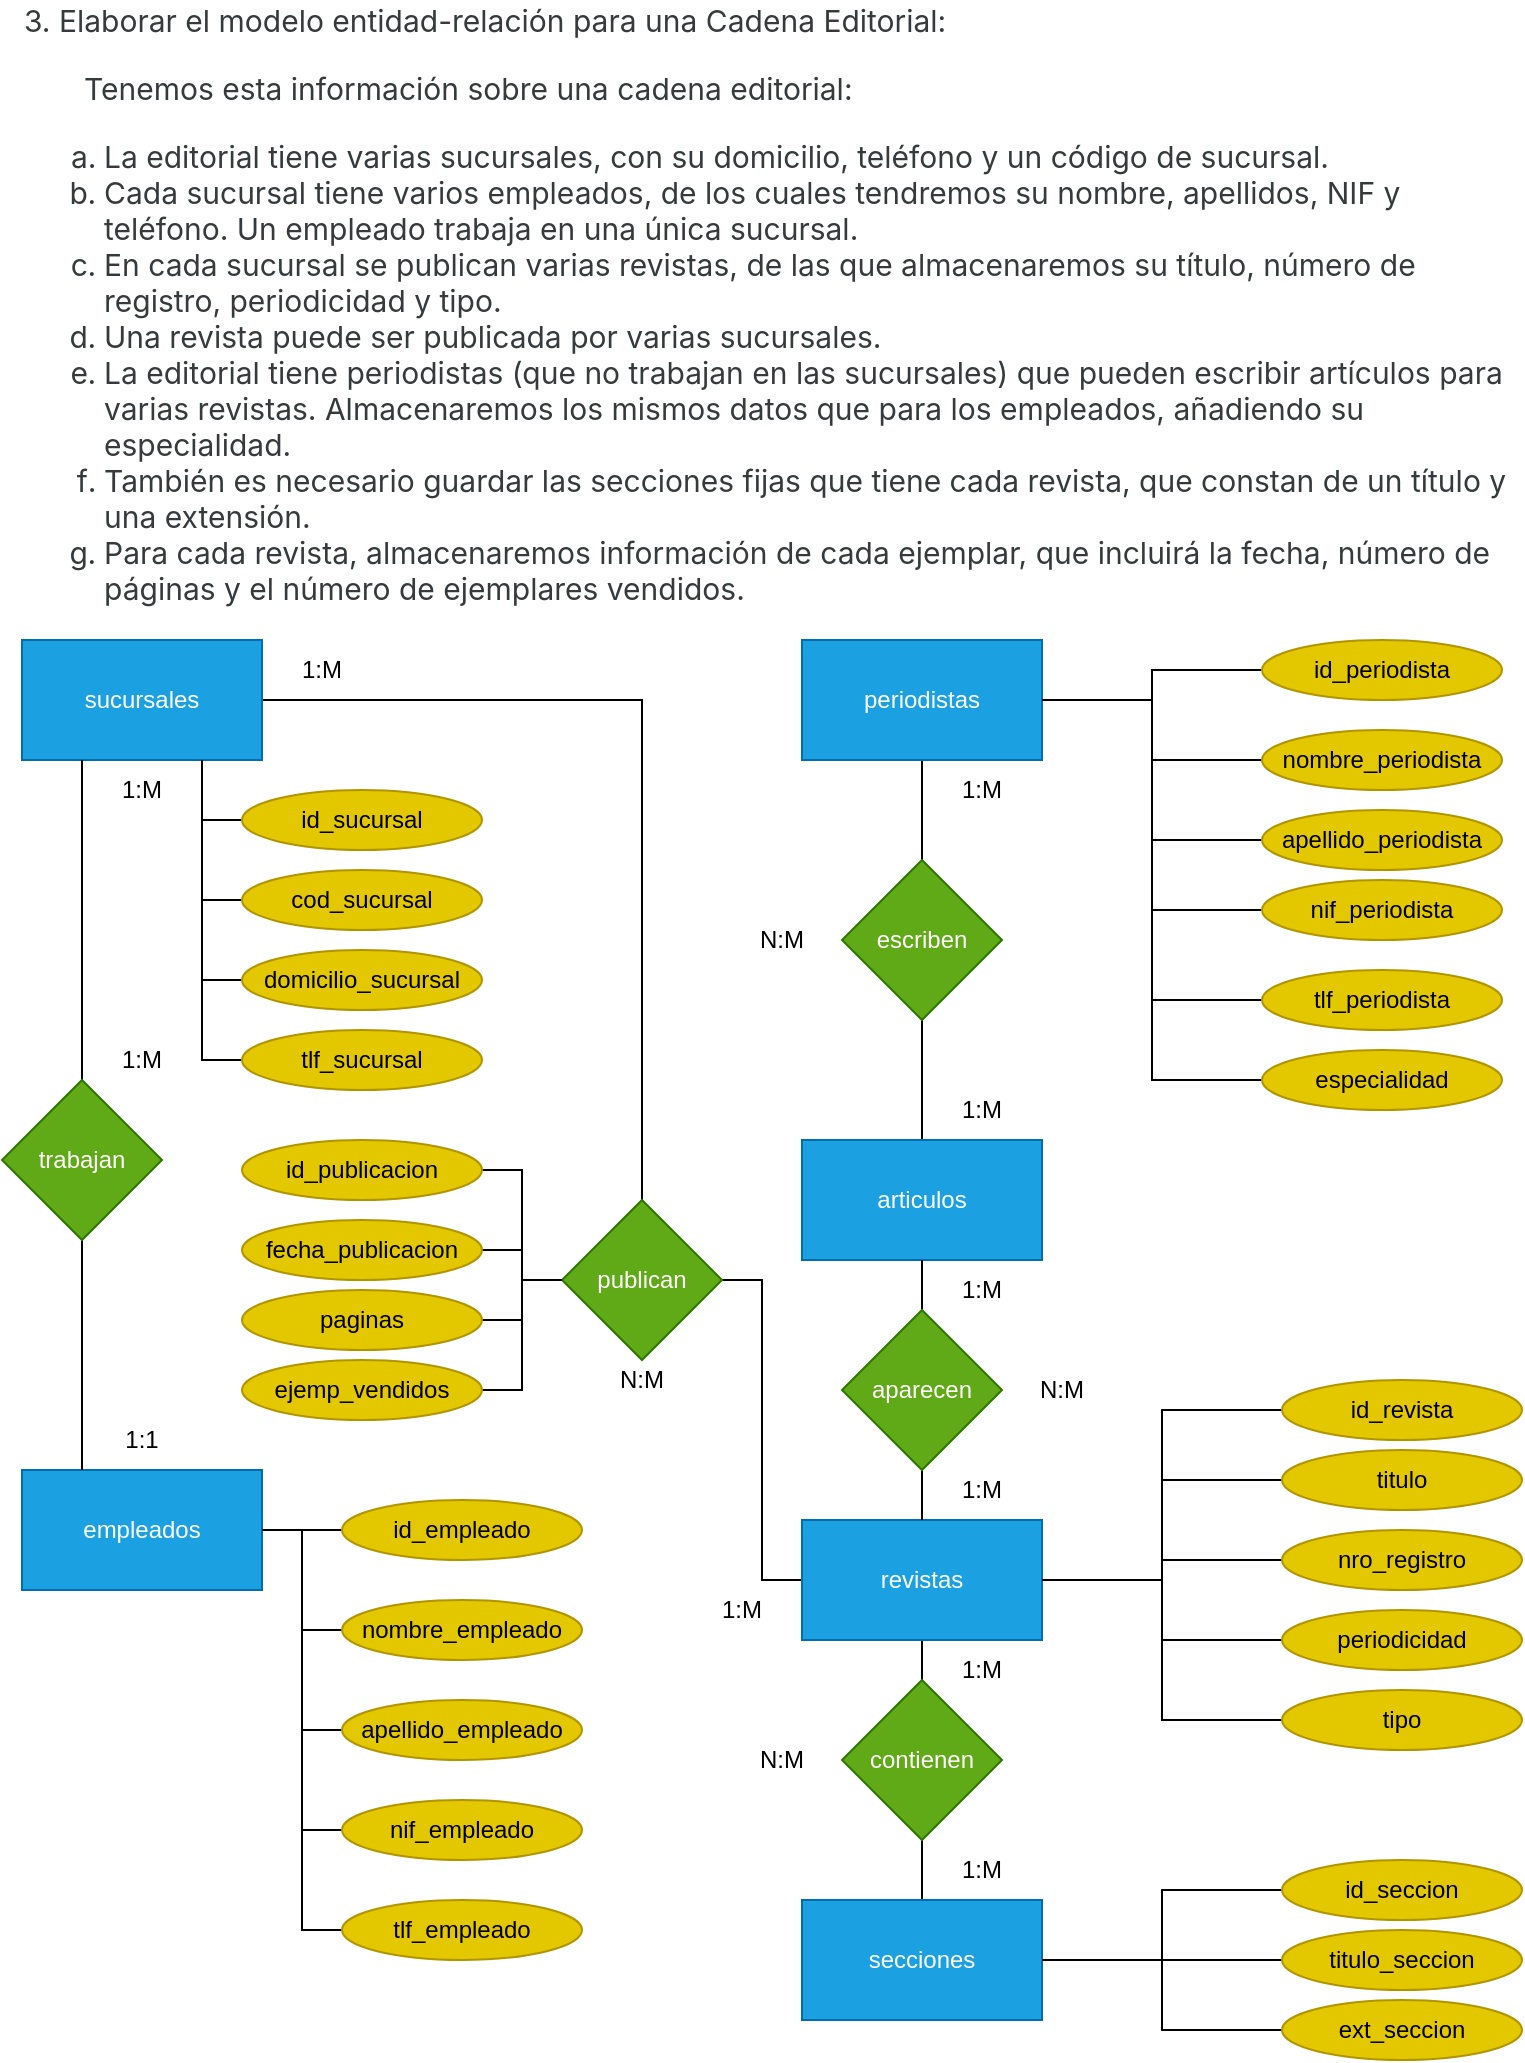 <mxfile version="19.0.3" type="device"><diagram id="Tb_K03baV1KacLM0HXMZ" name="Página-1"><mxGraphModel dx="1422" dy="905" grid="1" gridSize="10" guides="1" tooltips="1" connect="1" arrows="1" fold="1" page="1" pageScale="1" pageWidth="827" pageHeight="1169" background="none" math="0" shadow="0"><root><mxCell id="0"/><mxCell id="1" parent="0"/><mxCell id="o0CeNQRTuvJZnmJhGboI-1" value="&lt;p style=&quot;box-sizing: border-box; margin-top: 0px; margin-bottom: 1rem; color: rgb(55, 58, 60); font-family: -apple-system, BlinkMacSystemFont, &amp;quot;Segoe UI&amp;quot;, Roboto, &amp;quot;Helvetica Neue&amp;quot;, Arial, sans-serif, &amp;quot;Apple Color Emoji&amp;quot;, &amp;quot;Segoe UI Emoji&amp;quot;, &amp;quot;Segoe UI Symbol&amp;quot;; font-size: 15px; text-align: left; background-color: rgb(255, 255, 255);&quot;&gt;3.&amp;nbsp;Elaborar el modelo entidad-relación para una Cadena Editorial:&lt;/p&gt;&lt;div style=&quot;box-sizing: border-box; color: rgb(55, 58, 60); font-family: -apple-system, BlinkMacSystemFont, &amp;quot;Segoe UI&amp;quot;, Roboto, &amp;quot;Helvetica Neue&amp;quot;, Arial, sans-serif, &amp;quot;Apple Color Emoji&amp;quot;, &amp;quot;Segoe UI Emoji&amp;quot;, &amp;quot;Segoe UI Symbol&amp;quot;; font-size: 15px; text-align: left; background-color: rgb(255, 255, 255); margin-left: 30px;&quot; class=&quot;editor-indent&quot;&gt;&lt;p style=&quot;box-sizing: border-box; margin-top: 0px; margin-bottom: 1rem;&quot;&gt;Tenemos esta información sobre una cadena editorial:&lt;/p&gt;&lt;/div&gt;&lt;p style=&quot;box-sizing: border-box; margin-top: 0px; margin-bottom: 1rem; color: rgb(55, 58, 60); font-family: -apple-system, BlinkMacSystemFont, &amp;quot;Segoe UI&amp;quot;, Roboto, &amp;quot;Helvetica Neue&amp;quot;, Arial, sans-serif, &amp;quot;Apple Color Emoji&amp;quot;, &amp;quot;Segoe UI Emoji&amp;quot;, &amp;quot;Segoe UI Symbol&amp;quot;; font-size: 15px; text-align: left; background-color: rgb(255, 255, 255);&quot;&gt;&lt;/p&gt;&lt;ol style=&quot;box-sizing: border-box; margin-top: 0px; margin-bottom: 1rem; color: rgb(55, 58, 60); font-family: -apple-system, BlinkMacSystemFont, &amp;quot;Segoe UI&amp;quot;, Roboto, &amp;quot;Helvetica Neue&amp;quot;, Arial, sans-serif, &amp;quot;Apple Color Emoji&amp;quot;, &amp;quot;Segoe UI Emoji&amp;quot;, &amp;quot;Segoe UI Symbol&amp;quot;; font-size: 15px; text-align: left; background-color: rgb(255, 255, 255); list-style-type: lower-alpha;&quot;&gt;&lt;li style=&quot;box-sizing: border-box;&quot;&gt;La editorial tiene varias sucursales, con su domicilio, teléfono y un código de sucursal.&lt;/li&gt;&lt;li style=&quot;box-sizing: border-box;&quot;&gt;Cada sucursal tiene varios empleados, de los cuales tendremos su nombre, apellidos, NIF y teléfono. Un empleado trabaja en una única sucursal.&lt;/li&gt;&lt;li style=&quot;box-sizing: border-box;&quot;&gt;En cada sucursal se publican varias revistas, de las que almacenaremos su título, número de registro, periodicidad y tipo.&lt;/li&gt;&lt;li style=&quot;box-sizing: border-box;&quot;&gt;Una revista puede ser publicada por varias sucursales.&lt;/li&gt;&lt;li style=&quot;box-sizing: border-box;&quot;&gt;La editorial tiene periodistas (que no trabajan en las sucursales) que pueden escribir artículos para varias revistas. Almacenaremos los mismos datos que para los empleados, añadiendo su especialidad.&lt;/li&gt;&lt;li style=&quot;box-sizing: border-box;&quot;&gt;También es necesario guardar las secciones fijas que tiene cada revista, que constan de un título y una extensión.&lt;/li&gt;&lt;li style=&quot;box-sizing: border-box;&quot;&gt;Para cada revista, almacenaremos información de cada ejemplar, que incluirá la fecha, número de páginas y el número de ejemplares vendidos.&lt;/li&gt;&lt;/ol&gt;" style="text;html=1;strokeColor=none;fillColor=none;align=center;verticalAlign=middle;whiteSpace=wrap;rounded=0;" parent="1" vertex="1"><mxGeometry x="40" y="40" width="750" height="320" as="geometry"/></mxCell><mxCell id="NHu5QGEOyZsgcXKkyV4h-36" style="edgeStyle=orthogonalEdgeStyle;rounded=0;orthogonalLoop=1;jettySize=auto;html=1;exitX=1;exitY=0.5;exitDx=0;exitDy=0;entryX=0.5;entryY=0;entryDx=0;entryDy=0;endArrow=none;endFill=0;" edge="1" parent="1" source="o0CeNQRTuvJZnmJhGboI-2" target="o0CeNQRTuvJZnmJhGboI-29"><mxGeometry relative="1" as="geometry"/></mxCell><mxCell id="o0CeNQRTuvJZnmJhGboI-2" value="sucursales" style="rounded=0;whiteSpace=wrap;html=1;fillColor=#1ba1e2;fontColor=#ffffff;strokeColor=#006EAF;" parent="1" vertex="1"><mxGeometry x="40" y="360" width="120" height="60" as="geometry"/></mxCell><mxCell id="o0CeNQRTuvJZnmJhGboI-13" style="edgeStyle=orthogonalEdgeStyle;rounded=0;orthogonalLoop=1;jettySize=auto;html=1;exitX=0;exitY=0.5;exitDx=0;exitDy=0;entryX=0.75;entryY=1;entryDx=0;entryDy=0;endArrow=none;endFill=0;" parent="1" source="o0CeNQRTuvJZnmJhGboI-3" target="o0CeNQRTuvJZnmJhGboI-2" edge="1"><mxGeometry relative="1" as="geometry"/></mxCell><mxCell id="o0CeNQRTuvJZnmJhGboI-3" value="id_sucursal" style="ellipse;whiteSpace=wrap;html=1;fillColor=#e3c800;fontColor=#000000;strokeColor=#B09500;" parent="1" vertex="1"><mxGeometry x="150" y="435" width="120" height="30" as="geometry"/></mxCell><mxCell id="NHu5QGEOyZsgcXKkyV4h-9" style="edgeStyle=orthogonalEdgeStyle;rounded=0;orthogonalLoop=1;jettySize=auto;html=1;exitX=0;exitY=0.5;exitDx=0;exitDy=0;entryX=0.75;entryY=1;entryDx=0;entryDy=0;endArrow=none;endFill=0;" edge="1" parent="1" source="o0CeNQRTuvJZnmJhGboI-4" target="o0CeNQRTuvJZnmJhGboI-2"><mxGeometry relative="1" as="geometry"/></mxCell><mxCell id="o0CeNQRTuvJZnmJhGboI-4" value="cod_sucursal" style="ellipse;whiteSpace=wrap;html=1;fillColor=#e3c800;fontColor=#000000;strokeColor=#B09500;" parent="1" vertex="1"><mxGeometry x="150" y="475" width="120" height="30" as="geometry"/></mxCell><mxCell id="o0CeNQRTuvJZnmJhGboI-15" style="edgeStyle=orthogonalEdgeStyle;rounded=0;orthogonalLoop=1;jettySize=auto;html=1;exitX=0;exitY=0.5;exitDx=0;exitDy=0;entryX=0.75;entryY=1;entryDx=0;entryDy=0;endArrow=none;endFill=0;" parent="1" source="o0CeNQRTuvJZnmJhGboI-5" target="o0CeNQRTuvJZnmJhGboI-2" edge="1"><mxGeometry relative="1" as="geometry"/></mxCell><mxCell id="o0CeNQRTuvJZnmJhGboI-5" value="domicilio_sucursal" style="ellipse;whiteSpace=wrap;html=1;fillColor=#e3c800;fontColor=#000000;strokeColor=#B09500;" parent="1" vertex="1"><mxGeometry x="150" y="515" width="120" height="30" as="geometry"/></mxCell><mxCell id="o0CeNQRTuvJZnmJhGboI-16" style="edgeStyle=orthogonalEdgeStyle;rounded=0;orthogonalLoop=1;jettySize=auto;html=1;exitX=0;exitY=0.5;exitDx=0;exitDy=0;entryX=0.75;entryY=1;entryDx=0;entryDy=0;endArrow=none;endFill=0;" parent="1" source="o0CeNQRTuvJZnmJhGboI-6" target="o0CeNQRTuvJZnmJhGboI-2" edge="1"><mxGeometry relative="1" as="geometry"/></mxCell><mxCell id="o0CeNQRTuvJZnmJhGboI-6" value="tlf_sucursal" style="ellipse;whiteSpace=wrap;html=1;fillColor=#e3c800;fontColor=#000000;strokeColor=#B09500;" parent="1" vertex="1"><mxGeometry x="150" y="555" width="120" height="30" as="geometry"/></mxCell><mxCell id="o0CeNQRTuvJZnmJhGboI-24" style="edgeStyle=orthogonalEdgeStyle;rounded=0;orthogonalLoop=1;jettySize=auto;html=1;exitX=1;exitY=0.5;exitDx=0;exitDy=0;entryX=0;entryY=0.5;entryDx=0;entryDy=0;endArrow=none;endFill=0;" parent="1" source="o0CeNQRTuvJZnmJhGboI-9" target="o0CeNQRTuvJZnmJhGboI-19" edge="1"><mxGeometry relative="1" as="geometry"/></mxCell><mxCell id="o0CeNQRTuvJZnmJhGboI-9" value="empleados" style="rounded=0;whiteSpace=wrap;html=1;fillColor=#1ba1e2;fontColor=#ffffff;strokeColor=#006EAF;" parent="1" vertex="1"><mxGeometry x="40" y="775" width="120" height="60" as="geometry"/></mxCell><mxCell id="o0CeNQRTuvJZnmJhGboI-33" style="edgeStyle=orthogonalEdgeStyle;rounded=0;orthogonalLoop=1;jettySize=auto;html=1;exitX=0.5;exitY=0;exitDx=0;exitDy=0;endArrow=none;endFill=0;entryX=0.25;entryY=1;entryDx=0;entryDy=0;" parent="1" source="o0CeNQRTuvJZnmJhGboI-10" target="o0CeNQRTuvJZnmJhGboI-2" edge="1"><mxGeometry relative="1" as="geometry"/></mxCell><mxCell id="o0CeNQRTuvJZnmJhGboI-34" style="edgeStyle=orthogonalEdgeStyle;rounded=0;orthogonalLoop=1;jettySize=auto;html=1;exitX=0.5;exitY=1;exitDx=0;exitDy=0;endArrow=none;endFill=0;entryX=0.25;entryY=0;entryDx=0;entryDy=0;" parent="1" source="o0CeNQRTuvJZnmJhGboI-10" target="o0CeNQRTuvJZnmJhGboI-9" edge="1"><mxGeometry relative="1" as="geometry"><mxPoint x="70" y="770" as="targetPoint"/></mxGeometry></mxCell><mxCell id="o0CeNQRTuvJZnmJhGboI-10" value="trabajan" style="rhombus;whiteSpace=wrap;html=1;fillColor=#60a917;fontColor=#ffffff;strokeColor=#2D7600;" parent="1" vertex="1"><mxGeometry x="30" y="580" width="80" height="80" as="geometry"/></mxCell><mxCell id="o0CeNQRTuvJZnmJhGboI-19" value="id_empleado" style="ellipse;whiteSpace=wrap;html=1;fillColor=#e3c800;fontColor=#000000;strokeColor=#B09500;" parent="1" vertex="1"><mxGeometry x="200" y="790" width="120" height="30" as="geometry"/></mxCell><mxCell id="o0CeNQRTuvJZnmJhGboI-25" style="edgeStyle=orthogonalEdgeStyle;rounded=0;orthogonalLoop=1;jettySize=auto;html=1;exitX=0;exitY=0.5;exitDx=0;exitDy=0;entryX=1;entryY=0.5;entryDx=0;entryDy=0;endArrow=none;endFill=0;" parent="1" source="o0CeNQRTuvJZnmJhGboI-20" target="o0CeNQRTuvJZnmJhGboI-9" edge="1"><mxGeometry relative="1" as="geometry"/></mxCell><mxCell id="o0CeNQRTuvJZnmJhGboI-20" value="nombre_empleado" style="ellipse;whiteSpace=wrap;html=1;fillColor=#e3c800;fontColor=#000000;strokeColor=#B09500;" parent="1" vertex="1"><mxGeometry x="200" y="840" width="120" height="30" as="geometry"/></mxCell><mxCell id="o0CeNQRTuvJZnmJhGboI-26" style="edgeStyle=orthogonalEdgeStyle;rounded=0;orthogonalLoop=1;jettySize=auto;html=1;exitX=0;exitY=0.5;exitDx=0;exitDy=0;endArrow=none;endFill=0;entryX=1;entryY=0.5;entryDx=0;entryDy=0;" parent="1" source="o0CeNQRTuvJZnmJhGboI-21" target="o0CeNQRTuvJZnmJhGboI-9" edge="1"><mxGeometry relative="1" as="geometry"/></mxCell><mxCell id="o0CeNQRTuvJZnmJhGboI-21" value="apellido_empleado" style="ellipse;whiteSpace=wrap;html=1;fillColor=#e3c800;fontColor=#000000;strokeColor=#B09500;" parent="1" vertex="1"><mxGeometry x="200" y="890" width="120" height="30" as="geometry"/></mxCell><mxCell id="o0CeNQRTuvJZnmJhGboI-27" style="edgeStyle=orthogonalEdgeStyle;rounded=0;orthogonalLoop=1;jettySize=auto;html=1;exitX=0;exitY=0.5;exitDx=0;exitDy=0;entryX=1;entryY=0.5;entryDx=0;entryDy=0;endArrow=none;endFill=0;" parent="1" source="o0CeNQRTuvJZnmJhGboI-22" target="o0CeNQRTuvJZnmJhGboI-9" edge="1"><mxGeometry relative="1" as="geometry"/></mxCell><mxCell id="o0CeNQRTuvJZnmJhGboI-22" value="nif_empleado" style="ellipse;whiteSpace=wrap;html=1;fillColor=#e3c800;fontColor=#000000;strokeColor=#B09500;" parent="1" vertex="1"><mxGeometry x="200" y="940" width="120" height="30" as="geometry"/></mxCell><mxCell id="o0CeNQRTuvJZnmJhGboI-28" style="edgeStyle=orthogonalEdgeStyle;rounded=0;orthogonalLoop=1;jettySize=auto;html=1;exitX=0;exitY=0.5;exitDx=0;exitDy=0;entryX=1;entryY=0.5;entryDx=0;entryDy=0;endArrow=none;endFill=0;" parent="1" source="o0CeNQRTuvJZnmJhGboI-23" target="o0CeNQRTuvJZnmJhGboI-9" edge="1"><mxGeometry relative="1" as="geometry"/></mxCell><mxCell id="o0CeNQRTuvJZnmJhGboI-23" value="tlf_empleado" style="ellipse;whiteSpace=wrap;html=1;fillColor=#e3c800;fontColor=#000000;strokeColor=#B09500;" parent="1" vertex="1"><mxGeometry x="200" y="990" width="120" height="30" as="geometry"/></mxCell><mxCell id="NHu5QGEOyZsgcXKkyV4h-7" style="edgeStyle=orthogonalEdgeStyle;rounded=0;orthogonalLoop=1;jettySize=auto;html=1;exitX=1;exitY=0.5;exitDx=0;exitDy=0;endArrow=none;endFill=0;entryX=0;entryY=0.5;entryDx=0;entryDy=0;" edge="1" parent="1" source="o0CeNQRTuvJZnmJhGboI-29" target="o0CeNQRTuvJZnmJhGboI-30"><mxGeometry relative="1" as="geometry"/></mxCell><mxCell id="o0CeNQRTuvJZnmJhGboI-29" value="publican" style="rhombus;whiteSpace=wrap;html=1;fillColor=#60a917;fontColor=#ffffff;strokeColor=#2D7600;" parent="1" vertex="1"><mxGeometry x="310" y="640" width="80" height="80" as="geometry"/></mxCell><mxCell id="NHu5QGEOyZsgcXKkyV4h-19" style="edgeStyle=orthogonalEdgeStyle;rounded=0;orthogonalLoop=1;jettySize=auto;html=1;exitX=0.5;exitY=1;exitDx=0;exitDy=0;entryX=0.5;entryY=0;entryDx=0;entryDy=0;endArrow=none;endFill=0;" edge="1" parent="1" source="o0CeNQRTuvJZnmJhGboI-30" target="NHu5QGEOyZsgcXKkyV4h-11"><mxGeometry relative="1" as="geometry"/></mxCell><mxCell id="o0CeNQRTuvJZnmJhGboI-30" value="revistas" style="rounded=0;whiteSpace=wrap;html=1;fillColor=#1ba1e2;fontColor=#ffffff;strokeColor=#006EAF;" parent="1" vertex="1"><mxGeometry x="430" y="800" width="120" height="60" as="geometry"/></mxCell><mxCell id="NHu5QGEOyZsgcXKkyV4h-3" style="edgeStyle=orthogonalEdgeStyle;rounded=0;orthogonalLoop=1;jettySize=auto;html=1;exitX=0.5;exitY=1;exitDx=0;exitDy=0;endArrow=none;endFill=0;" edge="1" parent="1" source="o0CeNQRTuvJZnmJhGboI-32" target="o0CeNQRTuvJZnmJhGboI-40"><mxGeometry relative="1" as="geometry"/></mxCell><mxCell id="o0CeNQRTuvJZnmJhGboI-32" value="periodistas" style="rounded=0;whiteSpace=wrap;html=1;fillColor=#1ba1e2;fontColor=#ffffff;strokeColor=#006EAF;" parent="1" vertex="1"><mxGeometry x="430" y="360" width="120" height="60" as="geometry"/></mxCell><mxCell id="o0CeNQRTuvJZnmJhGboI-55" style="edgeStyle=orthogonalEdgeStyle;rounded=0;orthogonalLoop=1;jettySize=auto;html=1;exitX=0;exitY=0.5;exitDx=0;exitDy=0;entryX=1;entryY=0.5;entryDx=0;entryDy=0;endArrow=none;endFill=0;" parent="1" source="o0CeNQRTuvJZnmJhGboI-35" target="o0CeNQRTuvJZnmJhGboI-30" edge="1"><mxGeometry relative="1" as="geometry"/></mxCell><mxCell id="o0CeNQRTuvJZnmJhGboI-35" value="id_revista" style="ellipse;whiteSpace=wrap;html=1;fillColor=#e3c800;fontColor=#000000;strokeColor=#B09500;" parent="1" vertex="1"><mxGeometry x="670" y="730" width="120" height="30" as="geometry"/></mxCell><mxCell id="o0CeNQRTuvJZnmJhGboI-56" style="edgeStyle=orthogonalEdgeStyle;rounded=0;orthogonalLoop=1;jettySize=auto;html=1;exitX=0;exitY=0.5;exitDx=0;exitDy=0;endArrow=none;endFill=0;entryX=1;entryY=0.5;entryDx=0;entryDy=0;" parent="1" source="o0CeNQRTuvJZnmJhGboI-36" target="o0CeNQRTuvJZnmJhGboI-30" edge="1"><mxGeometry relative="1" as="geometry"/></mxCell><mxCell id="o0CeNQRTuvJZnmJhGboI-36" value="titulo" style="ellipse;whiteSpace=wrap;html=1;fillColor=#e3c800;fontColor=#000000;strokeColor=#B09500;" parent="1" vertex="1"><mxGeometry x="670" y="765" width="120" height="30" as="geometry"/></mxCell><mxCell id="o0CeNQRTuvJZnmJhGboI-57" style="edgeStyle=orthogonalEdgeStyle;rounded=0;orthogonalLoop=1;jettySize=auto;html=1;exitX=0;exitY=0.5;exitDx=0;exitDy=0;entryX=1;entryY=0.5;entryDx=0;entryDy=0;endArrow=none;endFill=0;" parent="1" source="o0CeNQRTuvJZnmJhGboI-37" target="o0CeNQRTuvJZnmJhGboI-30" edge="1"><mxGeometry relative="1" as="geometry"/></mxCell><mxCell id="o0CeNQRTuvJZnmJhGboI-37" value="nro_registro" style="ellipse;whiteSpace=wrap;html=1;fillColor=#e3c800;fontColor=#000000;strokeColor=#B09500;" parent="1" vertex="1"><mxGeometry x="670" y="805" width="120" height="30" as="geometry"/></mxCell><mxCell id="o0CeNQRTuvJZnmJhGboI-58" style="edgeStyle=orthogonalEdgeStyle;rounded=0;orthogonalLoop=1;jettySize=auto;html=1;exitX=0;exitY=0.5;exitDx=0;exitDy=0;entryX=1;entryY=0.5;entryDx=0;entryDy=0;endArrow=none;endFill=0;" parent="1" source="o0CeNQRTuvJZnmJhGboI-38" target="o0CeNQRTuvJZnmJhGboI-30" edge="1"><mxGeometry relative="1" as="geometry"/></mxCell><mxCell id="o0CeNQRTuvJZnmJhGboI-38" value="periodicidad" style="ellipse;whiteSpace=wrap;html=1;fillColor=#e3c800;fontColor=#000000;strokeColor=#B09500;" parent="1" vertex="1"><mxGeometry x="670" y="845" width="120" height="30" as="geometry"/></mxCell><mxCell id="o0CeNQRTuvJZnmJhGboI-59" style="edgeStyle=orthogonalEdgeStyle;rounded=0;orthogonalLoop=1;jettySize=auto;html=1;exitX=0;exitY=0.5;exitDx=0;exitDy=0;entryX=1;entryY=0.5;entryDx=0;entryDy=0;endArrow=none;endFill=0;" parent="1" source="o0CeNQRTuvJZnmJhGboI-39" target="o0CeNQRTuvJZnmJhGboI-30" edge="1"><mxGeometry relative="1" as="geometry"/></mxCell><mxCell id="o0CeNQRTuvJZnmJhGboI-39" value="tipo" style="ellipse;whiteSpace=wrap;html=1;fillColor=#e3c800;fontColor=#000000;strokeColor=#B09500;" parent="1" vertex="1"><mxGeometry x="670" y="885" width="120" height="30" as="geometry"/></mxCell><mxCell id="NHu5QGEOyZsgcXKkyV4h-4" style="edgeStyle=orthogonalEdgeStyle;rounded=0;orthogonalLoop=1;jettySize=auto;html=1;exitX=0.5;exitY=1;exitDx=0;exitDy=0;entryX=0.5;entryY=0;entryDx=0;entryDy=0;endArrow=none;endFill=0;" edge="1" parent="1" source="o0CeNQRTuvJZnmJhGboI-40" target="NHu5QGEOyZsgcXKkyV4h-1"><mxGeometry relative="1" as="geometry"/></mxCell><mxCell id="o0CeNQRTuvJZnmJhGboI-40" value="escriben" style="rhombus;whiteSpace=wrap;html=1;fillColor=#60a917;fontColor=#ffffff;strokeColor=#2D7600;" parent="1" vertex="1"><mxGeometry x="450" y="470" width="80" height="80" as="geometry"/></mxCell><mxCell id="o0CeNQRTuvJZnmJhGboI-49" style="edgeStyle=orthogonalEdgeStyle;rounded=0;orthogonalLoop=1;jettySize=auto;html=1;exitX=0;exitY=0.5;exitDx=0;exitDy=0;entryX=1;entryY=0.5;entryDx=0;entryDy=0;endArrow=none;endFill=0;" parent="1" source="o0CeNQRTuvJZnmJhGboI-41" target="o0CeNQRTuvJZnmJhGboI-32" edge="1"><mxGeometry relative="1" as="geometry"/></mxCell><mxCell id="o0CeNQRTuvJZnmJhGboI-41" value="id_periodista" style="ellipse;whiteSpace=wrap;html=1;fillColor=#e3c800;fontColor=#000000;strokeColor=#B09500;" parent="1" vertex="1"><mxGeometry x="660" y="360" width="120" height="30" as="geometry"/></mxCell><mxCell id="o0CeNQRTuvJZnmJhGboI-50" style="edgeStyle=orthogonalEdgeStyle;rounded=0;orthogonalLoop=1;jettySize=auto;html=1;exitX=0;exitY=0.5;exitDx=0;exitDy=0;entryX=1;entryY=0.5;entryDx=0;entryDy=0;endArrow=none;endFill=0;" parent="1" source="o0CeNQRTuvJZnmJhGboI-42" target="o0CeNQRTuvJZnmJhGboI-32" edge="1"><mxGeometry relative="1" as="geometry"/></mxCell><mxCell id="o0CeNQRTuvJZnmJhGboI-42" value="nombre_periodista" style="ellipse;whiteSpace=wrap;html=1;fillColor=#e3c800;fontColor=#000000;strokeColor=#B09500;" parent="1" vertex="1"><mxGeometry x="660" y="405" width="120" height="30" as="geometry"/></mxCell><mxCell id="o0CeNQRTuvJZnmJhGboI-51" style="edgeStyle=orthogonalEdgeStyle;rounded=0;orthogonalLoop=1;jettySize=auto;html=1;exitX=0;exitY=0.5;exitDx=0;exitDy=0;entryX=1;entryY=0.5;entryDx=0;entryDy=0;endArrow=none;endFill=0;" parent="1" source="o0CeNQRTuvJZnmJhGboI-43" target="o0CeNQRTuvJZnmJhGboI-32" edge="1"><mxGeometry relative="1" as="geometry"/></mxCell><mxCell id="o0CeNQRTuvJZnmJhGboI-43" value="apellido_periodista" style="ellipse;whiteSpace=wrap;html=1;fillColor=#e3c800;fontColor=#000000;strokeColor=#B09500;" parent="1" vertex="1"><mxGeometry x="660" y="445" width="120" height="30" as="geometry"/></mxCell><mxCell id="o0CeNQRTuvJZnmJhGboI-52" style="edgeStyle=orthogonalEdgeStyle;rounded=0;orthogonalLoop=1;jettySize=auto;html=1;exitX=0;exitY=0.5;exitDx=0;exitDy=0;entryX=1;entryY=0.5;entryDx=0;entryDy=0;endArrow=none;endFill=0;" parent="1" source="o0CeNQRTuvJZnmJhGboI-44" target="o0CeNQRTuvJZnmJhGboI-32" edge="1"><mxGeometry relative="1" as="geometry"/></mxCell><mxCell id="o0CeNQRTuvJZnmJhGboI-44" value="nif_periodista" style="ellipse;whiteSpace=wrap;html=1;fillColor=#e3c800;fontColor=#000000;strokeColor=#B09500;" parent="1" vertex="1"><mxGeometry x="660" y="480" width="120" height="30" as="geometry"/></mxCell><mxCell id="o0CeNQRTuvJZnmJhGboI-53" style="edgeStyle=orthogonalEdgeStyle;rounded=0;orthogonalLoop=1;jettySize=auto;html=1;exitX=0;exitY=0.5;exitDx=0;exitDy=0;entryX=1;entryY=0.5;entryDx=0;entryDy=0;endArrow=none;endFill=0;" parent="1" source="o0CeNQRTuvJZnmJhGboI-45" target="o0CeNQRTuvJZnmJhGboI-32" edge="1"><mxGeometry relative="1" as="geometry"/></mxCell><mxCell id="o0CeNQRTuvJZnmJhGboI-45" value="tlf_periodista" style="ellipse;whiteSpace=wrap;html=1;fillColor=#e3c800;fontColor=#000000;strokeColor=#B09500;" parent="1" vertex="1"><mxGeometry x="660" y="525" width="120" height="30" as="geometry"/></mxCell><mxCell id="o0CeNQRTuvJZnmJhGboI-54" style="edgeStyle=orthogonalEdgeStyle;rounded=0;orthogonalLoop=1;jettySize=auto;html=1;exitX=0;exitY=0.5;exitDx=0;exitDy=0;entryX=1;entryY=0.5;entryDx=0;entryDy=0;endArrow=none;endFill=0;" parent="1" source="o0CeNQRTuvJZnmJhGboI-46" target="o0CeNQRTuvJZnmJhGboI-32" edge="1"><mxGeometry relative="1" as="geometry"/></mxCell><mxCell id="o0CeNQRTuvJZnmJhGboI-46" value="especialidad" style="ellipse;whiteSpace=wrap;html=1;fillColor=#e3c800;fontColor=#000000;strokeColor=#B09500;" parent="1" vertex="1"><mxGeometry x="660" y="565" width="120" height="30" as="geometry"/></mxCell><mxCell id="NHu5QGEOyZsgcXKkyV4h-1" value="articulos" style="rounded=0;whiteSpace=wrap;html=1;fillColor=#1ba1e2;fontColor=#ffffff;strokeColor=#006EAF;" vertex="1" parent="1"><mxGeometry x="430" y="610" width="120" height="60" as="geometry"/></mxCell><mxCell id="NHu5QGEOyZsgcXKkyV4h-5" style="edgeStyle=orthogonalEdgeStyle;rounded=0;orthogonalLoop=1;jettySize=auto;html=1;exitX=0.5;exitY=0;exitDx=0;exitDy=0;entryX=0.5;entryY=1;entryDx=0;entryDy=0;endArrow=none;endFill=0;" edge="1" parent="1" source="NHu5QGEOyZsgcXKkyV4h-2" target="NHu5QGEOyZsgcXKkyV4h-1"><mxGeometry relative="1" as="geometry"/></mxCell><mxCell id="NHu5QGEOyZsgcXKkyV4h-6" style="edgeStyle=orthogonalEdgeStyle;rounded=0;orthogonalLoop=1;jettySize=auto;html=1;exitX=0.5;exitY=1;exitDx=0;exitDy=0;endArrow=none;endFill=0;" edge="1" parent="1" source="NHu5QGEOyZsgcXKkyV4h-2" target="o0CeNQRTuvJZnmJhGboI-30"><mxGeometry relative="1" as="geometry"/></mxCell><mxCell id="NHu5QGEOyZsgcXKkyV4h-2" value="aparecen" style="rhombus;whiteSpace=wrap;html=1;fillColor=#60a917;fontColor=#ffffff;strokeColor=#2D7600;" vertex="1" parent="1"><mxGeometry x="450" y="695" width="80" height="80" as="geometry"/></mxCell><mxCell id="NHu5QGEOyZsgcXKkyV4h-20" style="edgeStyle=orthogonalEdgeStyle;rounded=0;orthogonalLoop=1;jettySize=auto;html=1;exitX=0.5;exitY=1;exitDx=0;exitDy=0;entryX=0.5;entryY=0;entryDx=0;entryDy=0;endArrow=none;endFill=0;" edge="1" parent="1" source="NHu5QGEOyZsgcXKkyV4h-11" target="NHu5QGEOyZsgcXKkyV4h-12"><mxGeometry relative="1" as="geometry"/></mxCell><mxCell id="NHu5QGEOyZsgcXKkyV4h-11" value="contienen" style="rhombus;whiteSpace=wrap;html=1;fillColor=#60a917;fontColor=#ffffff;strokeColor=#2D7600;" vertex="1" parent="1"><mxGeometry x="450" y="880" width="80" height="80" as="geometry"/></mxCell><mxCell id="NHu5QGEOyZsgcXKkyV4h-16" style="edgeStyle=orthogonalEdgeStyle;rounded=0;orthogonalLoop=1;jettySize=auto;html=1;exitX=1;exitY=0.5;exitDx=0;exitDy=0;entryX=0;entryY=0.5;entryDx=0;entryDy=0;endArrow=none;endFill=0;" edge="1" parent="1" source="NHu5QGEOyZsgcXKkyV4h-12" target="NHu5QGEOyZsgcXKkyV4h-14"><mxGeometry relative="1" as="geometry"/></mxCell><mxCell id="NHu5QGEOyZsgcXKkyV4h-12" value="secciones" style="rounded=0;whiteSpace=wrap;html=1;fillColor=#1ba1e2;fontColor=#ffffff;strokeColor=#006EAF;" vertex="1" parent="1"><mxGeometry x="430" y="990" width="120" height="60" as="geometry"/></mxCell><mxCell id="NHu5QGEOyZsgcXKkyV4h-17" style="edgeStyle=orthogonalEdgeStyle;rounded=0;orthogonalLoop=1;jettySize=auto;html=1;exitX=0;exitY=0.5;exitDx=0;exitDy=0;endArrow=none;endFill=0;" edge="1" parent="1" source="NHu5QGEOyZsgcXKkyV4h-13" target="NHu5QGEOyZsgcXKkyV4h-12"><mxGeometry relative="1" as="geometry"/></mxCell><mxCell id="NHu5QGEOyZsgcXKkyV4h-13" value="ext_seccion" style="ellipse;whiteSpace=wrap;html=1;fillColor=#e3c800;fontColor=#000000;strokeColor=#B09500;" vertex="1" parent="1"><mxGeometry x="670" y="1040" width="120" height="30" as="geometry"/></mxCell><mxCell id="NHu5QGEOyZsgcXKkyV4h-14" value="titulo_seccion" style="ellipse;whiteSpace=wrap;html=1;fillColor=#e3c800;fontColor=#000000;strokeColor=#B09500;" vertex="1" parent="1"><mxGeometry x="670" y="1005" width="120" height="30" as="geometry"/></mxCell><mxCell id="NHu5QGEOyZsgcXKkyV4h-18" style="edgeStyle=orthogonalEdgeStyle;rounded=0;orthogonalLoop=1;jettySize=auto;html=1;exitX=0;exitY=0.5;exitDx=0;exitDy=0;entryX=1;entryY=0.5;entryDx=0;entryDy=0;endArrow=none;endFill=0;" edge="1" parent="1" source="NHu5QGEOyZsgcXKkyV4h-15" target="NHu5QGEOyZsgcXKkyV4h-12"><mxGeometry relative="1" as="geometry"/></mxCell><mxCell id="NHu5QGEOyZsgcXKkyV4h-15" value="id_seccion" style="ellipse;whiteSpace=wrap;html=1;fillColor=#e3c800;fontColor=#000000;strokeColor=#B09500;" vertex="1" parent="1"><mxGeometry x="670" y="970" width="120" height="30" as="geometry"/></mxCell><mxCell id="NHu5QGEOyZsgcXKkyV4h-35" style="edgeStyle=orthogonalEdgeStyle;rounded=0;orthogonalLoop=1;jettySize=auto;html=1;exitX=1;exitY=0.5;exitDx=0;exitDy=0;entryX=0;entryY=0.5;entryDx=0;entryDy=0;endArrow=none;endFill=0;" edge="1" parent="1" source="NHu5QGEOyZsgcXKkyV4h-21" target="o0CeNQRTuvJZnmJhGboI-29"><mxGeometry relative="1" as="geometry"/></mxCell><mxCell id="NHu5QGEOyZsgcXKkyV4h-21" value="ejemp_vendidos" style="ellipse;whiteSpace=wrap;html=1;fillColor=#e3c800;fontColor=#000000;strokeColor=#B09500;" vertex="1" parent="1"><mxGeometry x="150" y="720" width="120" height="30" as="geometry"/></mxCell><mxCell id="NHu5QGEOyZsgcXKkyV4h-34" style="edgeStyle=orthogonalEdgeStyle;rounded=0;orthogonalLoop=1;jettySize=auto;html=1;exitX=1;exitY=0.5;exitDx=0;exitDy=0;entryX=0;entryY=0.5;entryDx=0;entryDy=0;endArrow=none;endFill=0;" edge="1" parent="1" source="NHu5QGEOyZsgcXKkyV4h-22" target="o0CeNQRTuvJZnmJhGboI-29"><mxGeometry relative="1" as="geometry"/></mxCell><mxCell id="NHu5QGEOyZsgcXKkyV4h-22" value="paginas" style="ellipse;whiteSpace=wrap;html=1;fillColor=#e3c800;fontColor=#000000;strokeColor=#B09500;" vertex="1" parent="1"><mxGeometry x="150" y="685" width="120" height="30" as="geometry"/></mxCell><mxCell id="NHu5QGEOyZsgcXKkyV4h-33" style="edgeStyle=orthogonalEdgeStyle;rounded=0;orthogonalLoop=1;jettySize=auto;html=1;exitX=1;exitY=0.5;exitDx=0;exitDy=0;entryX=0;entryY=0.5;entryDx=0;entryDy=0;endArrow=none;endFill=0;" edge="1" parent="1" source="NHu5QGEOyZsgcXKkyV4h-23" target="o0CeNQRTuvJZnmJhGboI-29"><mxGeometry relative="1" as="geometry"/></mxCell><mxCell id="NHu5QGEOyZsgcXKkyV4h-23" value="fecha_publicacion" style="ellipse;whiteSpace=wrap;html=1;fillColor=#e3c800;fontColor=#000000;strokeColor=#B09500;" vertex="1" parent="1"><mxGeometry x="150" y="650" width="120" height="30" as="geometry"/></mxCell><mxCell id="NHu5QGEOyZsgcXKkyV4h-32" style="edgeStyle=orthogonalEdgeStyle;rounded=0;orthogonalLoop=1;jettySize=auto;html=1;exitX=1;exitY=0.5;exitDx=0;exitDy=0;entryX=0;entryY=0.5;entryDx=0;entryDy=0;endArrow=none;endFill=0;" edge="1" parent="1" source="NHu5QGEOyZsgcXKkyV4h-24" target="o0CeNQRTuvJZnmJhGboI-29"><mxGeometry relative="1" as="geometry"/></mxCell><mxCell id="NHu5QGEOyZsgcXKkyV4h-24" value="id_publicacion" style="ellipse;whiteSpace=wrap;html=1;fillColor=#e3c800;fontColor=#000000;strokeColor=#B09500;" vertex="1" parent="1"><mxGeometry x="150" y="610" width="120" height="30" as="geometry"/></mxCell><mxCell id="NHu5QGEOyZsgcXKkyV4h-40" value="1:M" style="text;html=1;strokeColor=none;fillColor=none;align=center;verticalAlign=middle;whiteSpace=wrap;rounded=0;" vertex="1" parent="1"><mxGeometry x="490" y="580" width="60" height="30" as="geometry"/></mxCell><mxCell id="NHu5QGEOyZsgcXKkyV4h-41" value="1:M" style="text;html=1;strokeColor=none;fillColor=none;align=center;verticalAlign=middle;whiteSpace=wrap;rounded=0;" vertex="1" parent="1"><mxGeometry x="490" y="420" width="60" height="30" as="geometry"/></mxCell><mxCell id="NHu5QGEOyZsgcXKkyV4h-42" value="1:M" style="text;html=1;strokeColor=none;fillColor=none;align=center;verticalAlign=middle;whiteSpace=wrap;rounded=0;" vertex="1" parent="1"><mxGeometry x="70" y="555" width="60" height="30" as="geometry"/></mxCell><mxCell id="NHu5QGEOyZsgcXKkyV4h-43" value="1:M" style="text;html=1;strokeColor=none;fillColor=none;align=center;verticalAlign=middle;whiteSpace=wrap;rounded=0;" vertex="1" parent="1"><mxGeometry x="70" y="420" width="60" height="30" as="geometry"/></mxCell><mxCell id="NHu5QGEOyZsgcXKkyV4h-47" value="1:1" style="text;html=1;strokeColor=none;fillColor=none;align=center;verticalAlign=middle;whiteSpace=wrap;rounded=0;" vertex="1" parent="1"><mxGeometry x="70" y="745" width="60" height="30" as="geometry"/></mxCell><mxCell id="NHu5QGEOyZsgcXKkyV4h-48" value="N:M" style="text;html=1;strokeColor=none;fillColor=none;align=center;verticalAlign=middle;whiteSpace=wrap;rounded=0;" vertex="1" parent="1"><mxGeometry x="390" y="905" width="60" height="30" as="geometry"/></mxCell><mxCell id="NHu5QGEOyZsgcXKkyV4h-49" value="N:M" style="text;html=1;strokeColor=none;fillColor=none;align=center;verticalAlign=middle;whiteSpace=wrap;rounded=0;" vertex="1" parent="1"><mxGeometry x="320" y="715" width="60" height="30" as="geometry"/></mxCell><mxCell id="NHu5QGEOyZsgcXKkyV4h-50" value="N:M" style="text;html=1;strokeColor=none;fillColor=none;align=center;verticalAlign=middle;whiteSpace=wrap;rounded=0;" vertex="1" parent="1"><mxGeometry x="530" y="720" width="60" height="30" as="geometry"/></mxCell><mxCell id="NHu5QGEOyZsgcXKkyV4h-51" value="N:M" style="text;html=1;strokeColor=none;fillColor=none;align=center;verticalAlign=middle;whiteSpace=wrap;rounded=0;" vertex="1" parent="1"><mxGeometry x="390" y="495" width="60" height="30" as="geometry"/></mxCell><mxCell id="NHu5QGEOyZsgcXKkyV4h-52" value="1:M" style="text;html=1;strokeColor=none;fillColor=none;align=center;verticalAlign=middle;whiteSpace=wrap;rounded=0;" vertex="1" parent="1"><mxGeometry x="160" y="360" width="60" height="30" as="geometry"/></mxCell><mxCell id="NHu5QGEOyZsgcXKkyV4h-53" value="1:M" style="text;html=1;strokeColor=none;fillColor=none;align=center;verticalAlign=middle;whiteSpace=wrap;rounded=0;" vertex="1" parent="1"><mxGeometry x="370" y="830" width="60" height="30" as="geometry"/></mxCell><mxCell id="NHu5QGEOyZsgcXKkyV4h-54" value="1:M" style="text;html=1;strokeColor=none;fillColor=none;align=center;verticalAlign=middle;whiteSpace=wrap;rounded=0;" vertex="1" parent="1"><mxGeometry x="490" y="770" width="60" height="30" as="geometry"/></mxCell><mxCell id="NHu5QGEOyZsgcXKkyV4h-55" value="1:M" style="text;html=1;strokeColor=none;fillColor=none;align=center;verticalAlign=middle;whiteSpace=wrap;rounded=0;" vertex="1" parent="1"><mxGeometry x="490" y="670" width="60" height="30" as="geometry"/></mxCell><mxCell id="NHu5QGEOyZsgcXKkyV4h-57" value="1:M" style="text;html=1;strokeColor=none;fillColor=none;align=center;verticalAlign=middle;whiteSpace=wrap;rounded=0;" vertex="1" parent="1"><mxGeometry x="490" y="960" width="60" height="30" as="geometry"/></mxCell><mxCell id="NHu5QGEOyZsgcXKkyV4h-58" value="1:M" style="text;html=1;strokeColor=none;fillColor=none;align=center;verticalAlign=middle;whiteSpace=wrap;rounded=0;" vertex="1" parent="1"><mxGeometry x="490" y="860" width="60" height="30" as="geometry"/></mxCell></root></mxGraphModel></diagram></mxfile>
